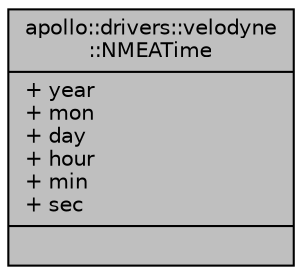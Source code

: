 digraph "apollo::drivers::velodyne::NMEATime"
{
  edge [fontname="Helvetica",fontsize="10",labelfontname="Helvetica",labelfontsize="10"];
  node [fontname="Helvetica",fontsize="10",shape=record];
  Node1 [label="{apollo::drivers::velodyne\l::NMEATime\n|+ year\l+ mon\l+ day\l+ hour\l+ min\l+ sec\l|}",height=0.2,width=0.4,color="black", fillcolor="grey75", style="filled" fontcolor="black"];
}
